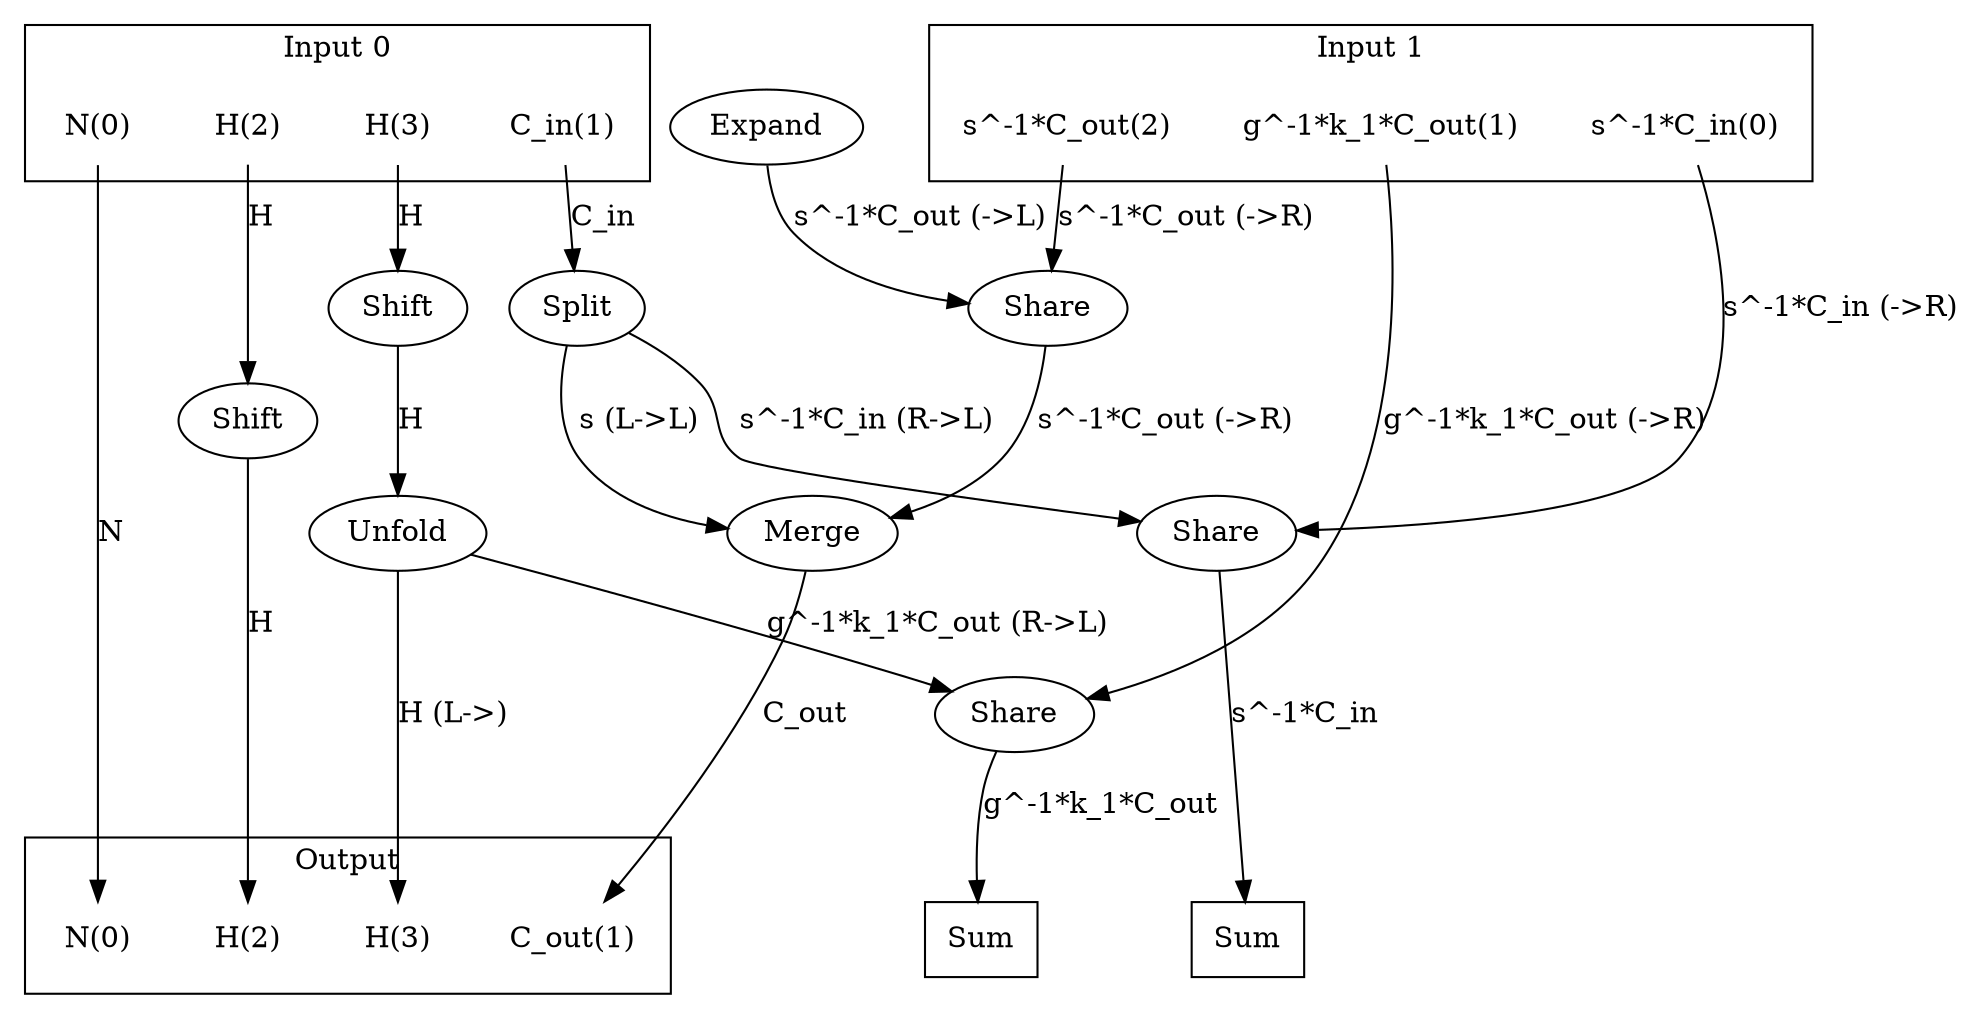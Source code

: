 digraph kernel {
newrank = true;
op_0x7f781c00b600 [label="Unfold"];
op_0x7f799804a580 [label="Split"];
op_0x7f79a8004b20 [label="Share"];
op_0x7f7bf4004ad0 [label="Share"];
op_0x7f7bf4005070 [label="Share"];
op_0x7f7cbc004580 [label="Shift"];
op_0x7f7cc4007320 [label="Merge"];
op_0x7f7cd40055b8 [label="Expand"];
op_0x7f7cd8026c90 [label="Shift"];
reduce_0x7f7564009c98 [label="Sum", shape=box];
reduce_0x7f75640055d0 [label="Sum", shape=box];
subgraph cluster_out {
label = "Output";
out_0 [label="N(0)", shape=none];
out_1 [label="C_out(1)", shape=none];
out_2 [label="H(2)", shape=none];
out_3 [label="H(3)", shape=none];
}
{ rank = same;
reduce_0x7f7564009c98;
reduce_0x7f75640055d0;
out_0;
out_1;
out_2;
out_3;
}
subgraph cluster_in_0 {
label = "Input 0";
in_0_0 [label="N(0)", shape=none];
in_0_1 [label="C_in(1)", shape=none];
in_0_2 [label="H(2)", shape=none];
in_0_3 [label="H(3)", shape=none];
}
subgraph cluster_in_1 {
label = "Input 1";
in_1_0 [label="s^-1*C_in(0)", shape=none];
in_1_1 [label="g^-1*k_1*C_out(1)", shape=none];
in_1_2 [label="s^-1*C_out(2)", shape=none];
}
{ rank = same;
in_0_0;
in_0_1;
in_0_2;
in_0_3;
in_1_0;
in_1_1;
in_1_2;
}
in_0_0 -> out_0 [label="N"];
in_0_1 -> op_0x7f799804a580 [label="C_in"];
in_0_2 -> op_0x7f7cbc004580 [label="H"];
in_0_3 -> op_0x7f7cd8026c90 [label="H"];
in_1_0 -> op_0x7f7bf4005070 [label="s^-1*C_in (->R)"];
in_1_1 -> op_0x7f7bf4004ad0 [label="g^-1*k_1*C_out (->R)"];
in_1_2 -> op_0x7f79a8004b20 [label="s^-1*C_out (->R)"];
op_0x7f7cc4007320 -> out_1 [label="C_out"];
op_0x7f7cbc004580 -> out_2 [label="H"];
op_0x7f781c00b600 -> out_3 [label="H (L->)"];
op_0x7f7bf4005070 -> reduce_0x7f75640055d0 [label="s^-1*C_in"];
op_0x7f7bf4004ad0 -> reduce_0x7f7564009c98 [label="g^-1*k_1*C_out"];
op_0x7f7cd8026c90 -> op_0x7f781c00b600 [label="H"];
op_0x7f7cd40055b8 -> op_0x7f79a8004b20 [label="s^-1*C_out (->L)"];
op_0x7f781c00b600 -> op_0x7f7bf4004ad0 [label="g^-1*k_1*C_out (R->L)"];
op_0x7f799804a580 -> op_0x7f7bf4005070 [label="s^-1*C_in (R->L)"];
op_0x7f799804a580 -> op_0x7f7cc4007320 [label="s (L->L)"];
op_0x7f79a8004b20 -> op_0x7f7cc4007320 [label="s^-1*C_out (->R)"];
}
